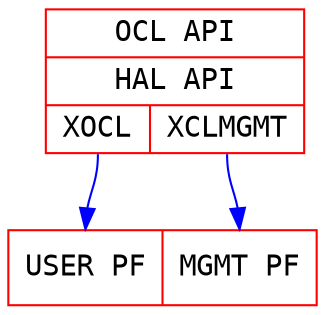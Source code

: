 digraph structs {
        node[color=Red,fontname=Courier,shape=record];
	edge [color=Blue];
	struct4 [label="{OCL API|HAL API|{<f10> XOCL|<f11> XCLMGMT}}"];
	struct5 [label="<f20> USER PF|<f21> MGMT PF"];
        struct4:f10 -> struct5:f20;
        struct4:f11 -> struct5:f21;
}
